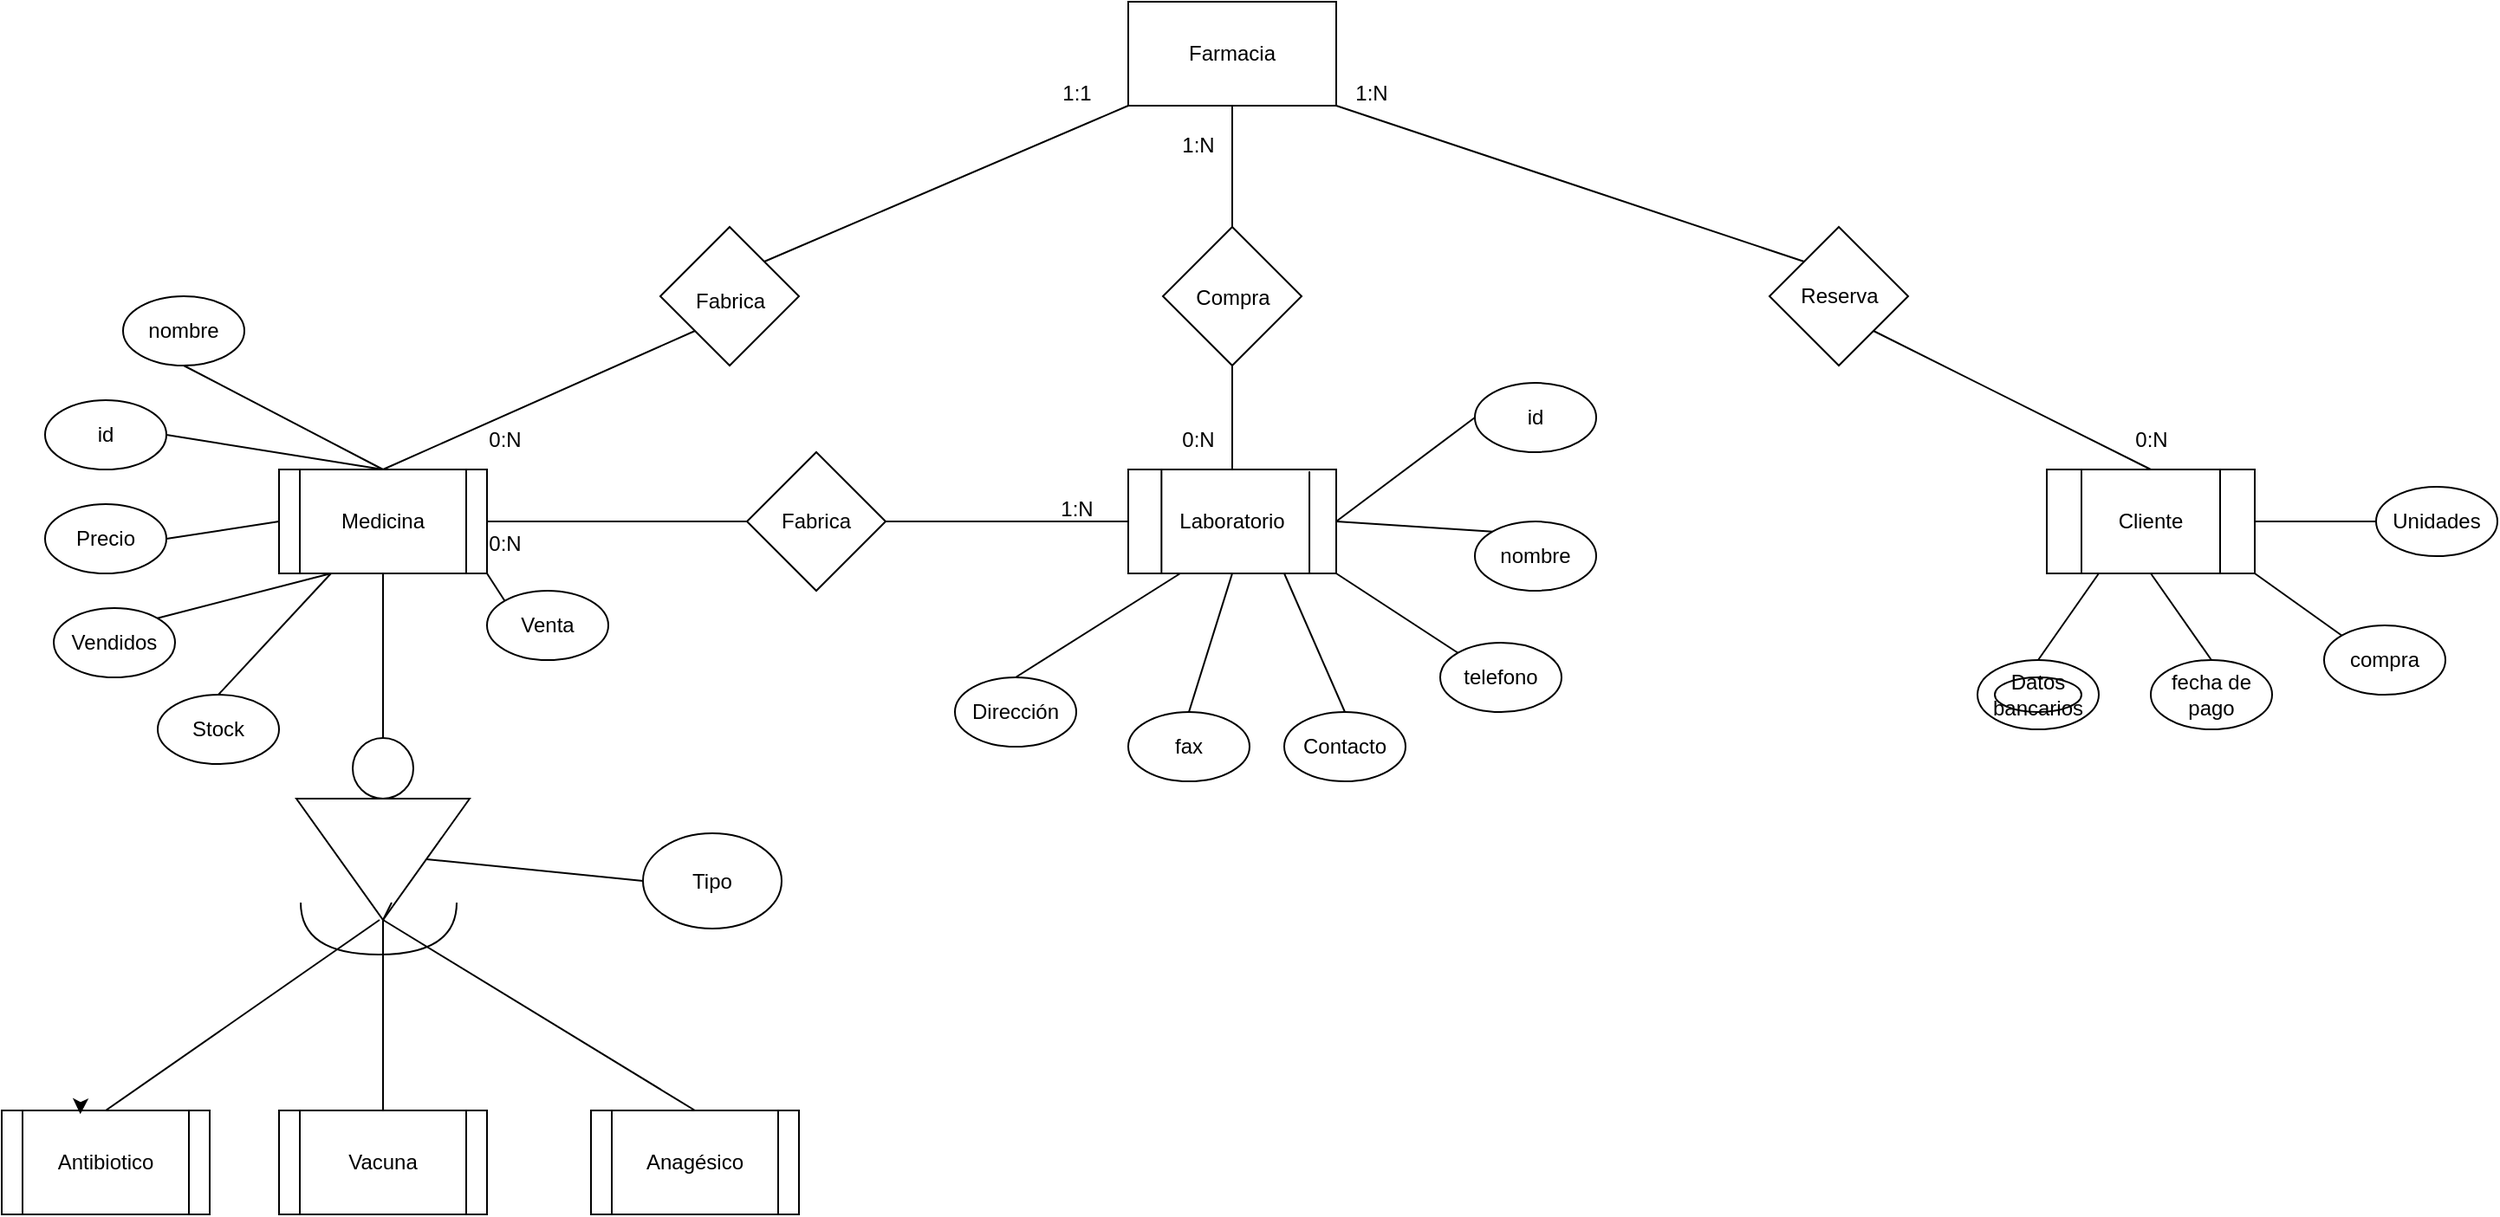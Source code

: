 <mxfile version="28.2.3">
  <diagram name="Página-1" id="Hms4KzzHoYOa84nBv6Qb">
    <mxGraphModel dx="2132" dy="842" grid="1" gridSize="10" guides="1" tooltips="1" connect="1" arrows="1" fold="1" page="1" pageScale="1" pageWidth="827" pageHeight="1169" math="0" shadow="0">
      <root>
        <mxCell id="0" />
        <mxCell id="1" parent="0" />
        <mxCell id="bT5ccE-IVqNjcDC3qMeR-1" value="Farmacia" style="rounded=0;whiteSpace=wrap;html=1;" vertex="1" parent="1">
          <mxGeometry x="770" y="120" width="120" height="60" as="geometry" />
        </mxCell>
        <mxCell id="bT5ccE-IVqNjcDC3qMeR-3" value="Laboratorio" style="rounded=0;whiteSpace=wrap;html=1;" vertex="1" parent="1">
          <mxGeometry x="770" y="390" width="120" height="60" as="geometry" />
        </mxCell>
        <mxCell id="bT5ccE-IVqNjcDC3qMeR-4" value="Cliente" style="rounded=0;whiteSpace=wrap;html=1;" vertex="1" parent="1">
          <mxGeometry x="1300" y="390" width="120" height="60" as="geometry" />
        </mxCell>
        <mxCell id="bT5ccE-IVqNjcDC3qMeR-5" value="Medicina" style="shape=process;whiteSpace=wrap;html=1;backgroundOutline=1;" vertex="1" parent="1">
          <mxGeometry x="280" y="390" width="120" height="60" as="geometry" />
        </mxCell>
        <mxCell id="bT5ccE-IVqNjcDC3qMeR-6" value="" style="rhombus;whiteSpace=wrap;html=1;" vertex="1" parent="1">
          <mxGeometry x="500" y="250" width="80" height="80" as="geometry" />
        </mxCell>
        <mxCell id="bT5ccE-IVqNjcDC3qMeR-7" value="" style="rhombus;whiteSpace=wrap;html=1;" vertex="1" parent="1">
          <mxGeometry x="790" y="250" width="80" height="80" as="geometry" />
        </mxCell>
        <mxCell id="bT5ccE-IVqNjcDC3qMeR-8" value="" style="rhombus;whiteSpace=wrap;html=1;" vertex="1" parent="1">
          <mxGeometry x="1140" y="250" width="80" height="80" as="geometry" />
        </mxCell>
        <mxCell id="bT5ccE-IVqNjcDC3qMeR-10" value="" style="verticalLabelPosition=bottom;verticalAlign=top;html=1;shape=mxgraph.basic.acute_triangle;dx=0.5;rotation=-180;" vertex="1" parent="1">
          <mxGeometry x="290" y="580" width="100" height="70" as="geometry" />
        </mxCell>
        <mxCell id="bT5ccE-IVqNjcDC3qMeR-11" value="" style="ellipse;whiteSpace=wrap;html=1;aspect=fixed;" vertex="1" parent="1">
          <mxGeometry x="322.5" y="545" width="35" height="35" as="geometry" />
        </mxCell>
        <mxCell id="bT5ccE-IVqNjcDC3qMeR-12" value="Tipo" style="ellipse;whiteSpace=wrap;html=1;" vertex="1" parent="1">
          <mxGeometry x="490" y="600" width="80" height="55" as="geometry" />
        </mxCell>
        <mxCell id="bT5ccE-IVqNjcDC3qMeR-13" value="" style="endArrow=none;html=1;rounded=0;exitX=0;exitY=0;exitDx=25;exitDy=35;exitPerimeter=0;entryX=0;entryY=0.5;entryDx=0;entryDy=0;" edge="1" parent="1" source="bT5ccE-IVqNjcDC3qMeR-10" target="bT5ccE-IVqNjcDC3qMeR-12">
          <mxGeometry width="50" height="50" relative="1" as="geometry">
            <mxPoint x="830" y="750" as="sourcePoint" />
            <mxPoint x="880" y="700" as="targetPoint" />
          </mxGeometry>
        </mxCell>
        <mxCell id="bT5ccE-IVqNjcDC3qMeR-14" value="" style="endArrow=none;html=1;rounded=0;entryX=0;entryY=0;entryDx=50;entryDy=0;entryPerimeter=0;" edge="1" parent="1" source="bT5ccE-IVqNjcDC3qMeR-65" target="bT5ccE-IVqNjcDC3qMeR-10">
          <mxGeometry width="50" height="50" relative="1" as="geometry">
            <mxPoint x="180" y="760" as="sourcePoint" />
            <mxPoint x="880" y="700" as="targetPoint" />
          </mxGeometry>
        </mxCell>
        <mxCell id="bT5ccE-IVqNjcDC3qMeR-15" value="" style="endArrow=none;html=1;rounded=0;entryX=0;entryY=0;entryDx=50;entryDy=0;entryPerimeter=0;" edge="1" parent="1" target="bT5ccE-IVqNjcDC3qMeR-10">
          <mxGeometry width="50" height="50" relative="1" as="geometry">
            <mxPoint x="340" y="760" as="sourcePoint" />
            <mxPoint x="880" y="700" as="targetPoint" />
          </mxGeometry>
        </mxCell>
        <mxCell id="bT5ccE-IVqNjcDC3qMeR-16" value="" style="endArrow=none;html=1;rounded=0;exitX=0;exitY=0;exitDx=50;exitDy=0;exitPerimeter=0;" edge="1" parent="1" source="bT5ccE-IVqNjcDC3qMeR-10">
          <mxGeometry width="50" height="50" relative="1" as="geometry">
            <mxPoint x="380" y="670" as="sourcePoint" />
            <mxPoint x="520" y="760" as="targetPoint" />
          </mxGeometry>
        </mxCell>
        <mxCell id="bT5ccE-IVqNjcDC3qMeR-17" value="" style="endArrow=none;html=1;rounded=0;entryX=0.5;entryY=1;entryDx=0;entryDy=0;exitX=0.5;exitY=0;exitDx=0;exitDy=0;" edge="1" parent="1" source="bT5ccE-IVqNjcDC3qMeR-11" target="bT5ccE-IVqNjcDC3qMeR-5">
          <mxGeometry width="50" height="50" relative="1" as="geometry">
            <mxPoint x="830" y="750" as="sourcePoint" />
            <mxPoint x="880" y="700" as="targetPoint" />
          </mxGeometry>
        </mxCell>
        <mxCell id="bT5ccE-IVqNjcDC3qMeR-18" value="Antibiotico" style="shape=process;whiteSpace=wrap;html=1;backgroundOutline=1;" vertex="1" parent="1">
          <mxGeometry x="120" y="760" width="120" height="60" as="geometry" />
        </mxCell>
        <mxCell id="bT5ccE-IVqNjcDC3qMeR-19" value="Vacuna" style="shape=process;whiteSpace=wrap;html=1;backgroundOutline=1;" vertex="1" parent="1">
          <mxGeometry x="280" y="760" width="120" height="60" as="geometry" />
        </mxCell>
        <mxCell id="bT5ccE-IVqNjcDC3qMeR-20" value="Anagésico" style="shape=process;whiteSpace=wrap;html=1;backgroundOutline=1;" vertex="1" parent="1">
          <mxGeometry x="460" y="760" width="120" height="60" as="geometry" />
        </mxCell>
        <mxCell id="bT5ccE-IVqNjcDC3qMeR-21" style="edgeStyle=orthogonalEdgeStyle;rounded=0;orthogonalLoop=1;jettySize=auto;html=1;exitX=0.5;exitY=0;exitDx=0;exitDy=0;entryX=0.378;entryY=0.035;entryDx=0;entryDy=0;entryPerimeter=0;" edge="1" parent="1" source="bT5ccE-IVqNjcDC3qMeR-18" target="bT5ccE-IVqNjcDC3qMeR-18">
          <mxGeometry relative="1" as="geometry" />
        </mxCell>
        <mxCell id="bT5ccE-IVqNjcDC3qMeR-22" value="" style="endArrow=none;html=1;rounded=0;entryX=0;entryY=1;entryDx=0;entryDy=0;exitX=1;exitY=0;exitDx=0;exitDy=0;" edge="1" parent="1" source="bT5ccE-IVqNjcDC3qMeR-6" target="bT5ccE-IVqNjcDC3qMeR-1">
          <mxGeometry width="50" height="50" relative="1" as="geometry">
            <mxPoint x="700" y="380" as="sourcePoint" />
            <mxPoint x="750" y="330" as="targetPoint" />
          </mxGeometry>
        </mxCell>
        <mxCell id="bT5ccE-IVqNjcDC3qMeR-23" value="" style="endArrow=none;html=1;rounded=0;entryX=0.5;entryY=1;entryDx=0;entryDy=0;exitX=0.5;exitY=0;exitDx=0;exitDy=0;" edge="1" parent="1" source="bT5ccE-IVqNjcDC3qMeR-7" target="bT5ccE-IVqNjcDC3qMeR-1">
          <mxGeometry width="50" height="50" relative="1" as="geometry">
            <mxPoint x="700" y="380" as="sourcePoint" />
            <mxPoint x="750" y="330" as="targetPoint" />
          </mxGeometry>
        </mxCell>
        <mxCell id="bT5ccE-IVqNjcDC3qMeR-24" value="" style="endArrow=none;html=1;rounded=0;entryX=1;entryY=1;entryDx=0;entryDy=0;exitX=0;exitY=0;exitDx=0;exitDy=0;" edge="1" parent="1" source="bT5ccE-IVqNjcDC3qMeR-8" target="bT5ccE-IVqNjcDC3qMeR-1">
          <mxGeometry width="50" height="50" relative="1" as="geometry">
            <mxPoint x="700" y="380" as="sourcePoint" />
            <mxPoint x="750" y="330" as="targetPoint" />
          </mxGeometry>
        </mxCell>
        <mxCell id="bT5ccE-IVqNjcDC3qMeR-25" value="" style="endArrow=none;html=1;rounded=0;entryX=0.5;entryY=1;entryDx=0;entryDy=0;exitX=0.5;exitY=0;exitDx=0;exitDy=0;" edge="1" parent="1" source="bT5ccE-IVqNjcDC3qMeR-3" target="bT5ccE-IVqNjcDC3qMeR-7">
          <mxGeometry width="50" height="50" relative="1" as="geometry">
            <mxPoint x="700" y="380" as="sourcePoint" />
            <mxPoint x="750" y="330" as="targetPoint" />
          </mxGeometry>
        </mxCell>
        <mxCell id="bT5ccE-IVqNjcDC3qMeR-26" value="" style="endArrow=none;html=1;rounded=0;entryX=0;entryY=1;entryDx=0;entryDy=0;exitX=0.5;exitY=0;exitDx=0;exitDy=0;" edge="1" parent="1" source="bT5ccE-IVqNjcDC3qMeR-5" target="bT5ccE-IVqNjcDC3qMeR-6">
          <mxGeometry width="50" height="50" relative="1" as="geometry">
            <mxPoint x="450" y="380" as="sourcePoint" />
            <mxPoint x="500" y="330" as="targetPoint" />
          </mxGeometry>
        </mxCell>
        <mxCell id="bT5ccE-IVqNjcDC3qMeR-27" value="" style="endArrow=none;html=1;rounded=0;entryX=1;entryY=1;entryDx=0;entryDy=0;exitX=0.5;exitY=0;exitDx=0;exitDy=0;" edge="1" parent="1" source="bT5ccE-IVqNjcDC3qMeR-4" target="bT5ccE-IVqNjcDC3qMeR-8">
          <mxGeometry width="50" height="50" relative="1" as="geometry">
            <mxPoint x="1110" y="440" as="sourcePoint" />
            <mxPoint x="1160" y="390" as="targetPoint" />
          </mxGeometry>
        </mxCell>
        <mxCell id="bT5ccE-IVqNjcDC3qMeR-28" value="id" style="ellipse;whiteSpace=wrap;html=1;" vertex="1" parent="1">
          <mxGeometry x="145" y="350" width="70" height="40" as="geometry" />
        </mxCell>
        <mxCell id="bT5ccE-IVqNjcDC3qMeR-38" value="Precio" style="ellipse;whiteSpace=wrap;html=1;" vertex="1" parent="1">
          <mxGeometry x="145" y="410" width="70" height="40" as="geometry" />
        </mxCell>
        <mxCell id="bT5ccE-IVqNjcDC3qMeR-40" value="Stock" style="ellipse;whiteSpace=wrap;html=1;" vertex="1" parent="1">
          <mxGeometry x="210" y="520" width="70" height="40" as="geometry" />
        </mxCell>
        <mxCell id="bT5ccE-IVqNjcDC3qMeR-41" value="Vendidos" style="ellipse;whiteSpace=wrap;html=1;" vertex="1" parent="1">
          <mxGeometry x="150" y="470" width="70" height="40" as="geometry" />
        </mxCell>
        <mxCell id="bT5ccE-IVqNjcDC3qMeR-43" value="nombre" style="ellipse;whiteSpace=wrap;html=1;" vertex="1" parent="1">
          <mxGeometry x="190" y="290" width="70" height="40" as="geometry" />
        </mxCell>
        <mxCell id="bT5ccE-IVqNjcDC3qMeR-46" value="Venta" style="ellipse;whiteSpace=wrap;html=1;" vertex="1" parent="1">
          <mxGeometry x="400" y="460" width="70" height="40" as="geometry" />
        </mxCell>
        <mxCell id="bT5ccE-IVqNjcDC3qMeR-50" value="Unidades" style="ellipse;whiteSpace=wrap;html=1;" vertex="1" parent="1">
          <mxGeometry x="1490" y="400" width="70" height="40" as="geometry" />
        </mxCell>
        <mxCell id="bT5ccE-IVqNjcDC3qMeR-51" value="" style="ellipse;whiteSpace=wrap;html=1;" vertex="1" parent="1">
          <mxGeometry x="1260" y="500" width="70" height="40" as="geometry" />
        </mxCell>
        <mxCell id="bT5ccE-IVqNjcDC3qMeR-52" value="fecha de pago" style="ellipse;whiteSpace=wrap;html=1;" vertex="1" parent="1">
          <mxGeometry x="1360" y="500" width="70" height="40" as="geometry" />
        </mxCell>
        <mxCell id="bT5ccE-IVqNjcDC3qMeR-53" value="compra" style="ellipse;whiteSpace=wrap;html=1;" vertex="1" parent="1">
          <mxGeometry x="1460" y="480" width="70" height="40" as="geometry" />
        </mxCell>
        <mxCell id="bT5ccE-IVqNjcDC3qMeR-55" value="Contacto" style="ellipse;whiteSpace=wrap;html=1;" vertex="1" parent="1">
          <mxGeometry x="860" y="530" width="70" height="40" as="geometry" />
        </mxCell>
        <mxCell id="bT5ccE-IVqNjcDC3qMeR-56" value="telefono" style="ellipse;whiteSpace=wrap;html=1;" vertex="1" parent="1">
          <mxGeometry x="950" y="490" width="70" height="40" as="geometry" />
        </mxCell>
        <mxCell id="bT5ccE-IVqNjcDC3qMeR-57" value="nombre" style="ellipse;whiteSpace=wrap;html=1;" vertex="1" parent="1">
          <mxGeometry x="970" y="420" width="70" height="40" as="geometry" />
        </mxCell>
        <mxCell id="bT5ccE-IVqNjcDC3qMeR-58" value="Dirección" style="ellipse;whiteSpace=wrap;html=1;" vertex="1" parent="1">
          <mxGeometry x="670" y="510" width="70" height="40" as="geometry" />
        </mxCell>
        <mxCell id="bT5ccE-IVqNjcDC3qMeR-59" value="fax" style="ellipse;whiteSpace=wrap;html=1;" vertex="1" parent="1">
          <mxGeometry x="770" y="530" width="70" height="40" as="geometry" />
        </mxCell>
        <mxCell id="bT5ccE-IVqNjcDC3qMeR-60" value="id" style="ellipse;whiteSpace=wrap;html=1;" vertex="1" parent="1">
          <mxGeometry x="970" y="340" width="70" height="40" as="geometry" />
        </mxCell>
        <mxCell id="bT5ccE-IVqNjcDC3qMeR-66" value="" style="endArrow=none;html=1;rounded=0;" edge="1" parent="1">
          <mxGeometry width="50" height="50" relative="1" as="geometry">
            <mxPoint x="180" y="760" as="sourcePoint" />
            <mxPoint x="338" y="650" as="targetPoint" />
          </mxGeometry>
        </mxCell>
        <mxCell id="bT5ccE-IVqNjcDC3qMeR-65" value="" style="shape=requiredInterface;html=1;verticalLabelPosition=bottom;sketch=0;rotation=90;" vertex="1" parent="1">
          <mxGeometry x="322.5" y="610" width="30" height="90" as="geometry" />
        </mxCell>
        <mxCell id="bT5ccE-IVqNjcDC3qMeR-67" value="Fabrica" style="text;html=1;align=center;verticalAlign=middle;resizable=0;points=[];autosize=1;strokeColor=none;fillColor=none;" vertex="1" parent="1">
          <mxGeometry x="510" y="278" width="60" height="30" as="geometry" />
        </mxCell>
        <mxCell id="bT5ccE-IVqNjcDC3qMeR-69" value="Compra&lt;div&gt;&lt;br&gt;&lt;/div&gt;" style="text;html=1;align=center;verticalAlign=middle;resizable=0;points=[];autosize=1;strokeColor=none;fillColor=none;" vertex="1" parent="1">
          <mxGeometry x="795" y="278" width="70" height="40" as="geometry" />
        </mxCell>
        <mxCell id="bT5ccE-IVqNjcDC3qMeR-71" value="Reserva" style="text;html=1;align=center;verticalAlign=middle;resizable=0;points=[];autosize=1;strokeColor=none;fillColor=none;" vertex="1" parent="1">
          <mxGeometry x="1145" y="275" width="70" height="30" as="geometry" />
        </mxCell>
        <mxCell id="bT5ccE-IVqNjcDC3qMeR-75" value="" style="endArrow=none;html=1;rounded=0;exitX=0.5;exitY=0;exitDx=0;exitDy=0;entryX=0.5;entryY=1;entryDx=0;entryDy=0;" edge="1" parent="1" source="bT5ccE-IVqNjcDC3qMeR-5" target="bT5ccE-IVqNjcDC3qMeR-43">
          <mxGeometry width="50" height="50" relative="1" as="geometry">
            <mxPoint x="560" y="440" as="sourcePoint" />
            <mxPoint x="610" y="390" as="targetPoint" />
          </mxGeometry>
        </mxCell>
        <mxCell id="bT5ccE-IVqNjcDC3qMeR-76" value="" style="endArrow=none;html=1;rounded=0;entryX=0.5;entryY=0;entryDx=0;entryDy=0;exitX=1;exitY=0.5;exitDx=0;exitDy=0;" edge="1" parent="1" source="bT5ccE-IVqNjcDC3qMeR-28" target="bT5ccE-IVqNjcDC3qMeR-5">
          <mxGeometry width="50" height="50" relative="1" as="geometry">
            <mxPoint x="230" y="420" as="sourcePoint" />
            <mxPoint x="280" y="370" as="targetPoint" />
          </mxGeometry>
        </mxCell>
        <mxCell id="bT5ccE-IVqNjcDC3qMeR-77" value="" style="endArrow=none;html=1;rounded=0;entryX=0;entryY=0.5;entryDx=0;entryDy=0;exitX=1;exitY=0.5;exitDx=0;exitDy=0;" edge="1" parent="1" source="bT5ccE-IVqNjcDC3qMeR-38" target="bT5ccE-IVqNjcDC3qMeR-5">
          <mxGeometry width="50" height="50" relative="1" as="geometry">
            <mxPoint x="230" y="470" as="sourcePoint" />
            <mxPoint x="250" y="410" as="targetPoint" />
          </mxGeometry>
        </mxCell>
        <mxCell id="bT5ccE-IVqNjcDC3qMeR-78" value="" style="endArrow=none;html=1;rounded=0;exitX=1;exitY=0;exitDx=0;exitDy=0;entryX=0.25;entryY=1;entryDx=0;entryDy=0;" edge="1" parent="1" source="bT5ccE-IVqNjcDC3qMeR-41" target="bT5ccE-IVqNjcDC3qMeR-5">
          <mxGeometry width="50" height="50" relative="1" as="geometry">
            <mxPoint x="250" y="510" as="sourcePoint" />
            <mxPoint x="300" y="460" as="targetPoint" />
          </mxGeometry>
        </mxCell>
        <mxCell id="bT5ccE-IVqNjcDC3qMeR-79" value="" style="endArrow=none;html=1;rounded=0;exitX=0.5;exitY=0;exitDx=0;exitDy=0;entryX=0.25;entryY=1;entryDx=0;entryDy=0;" edge="1" parent="1" source="bT5ccE-IVqNjcDC3qMeR-40" target="bT5ccE-IVqNjcDC3qMeR-5">
          <mxGeometry width="50" height="50" relative="1" as="geometry">
            <mxPoint x="560" y="440" as="sourcePoint" />
            <mxPoint x="610" y="390" as="targetPoint" />
          </mxGeometry>
        </mxCell>
        <mxCell id="bT5ccE-IVqNjcDC3qMeR-80" value="" style="endArrow=none;html=1;rounded=0;exitX=1;exitY=1;exitDx=0;exitDy=0;entryX=0;entryY=0;entryDx=0;entryDy=0;" edge="1" parent="1" source="bT5ccE-IVqNjcDC3qMeR-5" target="bT5ccE-IVqNjcDC3qMeR-46">
          <mxGeometry width="50" height="50" relative="1" as="geometry">
            <mxPoint x="560" y="440" as="sourcePoint" />
            <mxPoint x="610" y="390" as="targetPoint" />
          </mxGeometry>
        </mxCell>
        <mxCell id="bT5ccE-IVqNjcDC3qMeR-83" value="" style="endArrow=none;html=1;rounded=0;entryX=0.25;entryY=1;entryDx=0;entryDy=0;exitX=0.5;exitY=0;exitDx=0;exitDy=0;" edge="1" parent="1" source="bT5ccE-IVqNjcDC3qMeR-58" target="bT5ccE-IVqNjcDC3qMeR-3">
          <mxGeometry width="50" height="50" relative="1" as="geometry">
            <mxPoint x="720" y="510" as="sourcePoint" />
            <mxPoint x="770" y="460" as="targetPoint" />
          </mxGeometry>
        </mxCell>
        <mxCell id="bT5ccE-IVqNjcDC3qMeR-84" value="" style="endArrow=none;html=1;rounded=0;entryX=0.5;entryY=1;entryDx=0;entryDy=0;exitX=0.5;exitY=0;exitDx=0;exitDy=0;" edge="1" parent="1" source="bT5ccE-IVqNjcDC3qMeR-59" target="bT5ccE-IVqNjcDC3qMeR-3">
          <mxGeometry width="50" height="50" relative="1" as="geometry">
            <mxPoint x="800" y="530" as="sourcePoint" />
            <mxPoint x="850" y="480" as="targetPoint" />
          </mxGeometry>
        </mxCell>
        <mxCell id="bT5ccE-IVqNjcDC3qMeR-85" value="" style="endArrow=none;html=1;rounded=0;entryX=0.75;entryY=1;entryDx=0;entryDy=0;exitX=0.5;exitY=0;exitDx=0;exitDy=0;" edge="1" parent="1" source="bT5ccE-IVqNjcDC3qMeR-55" target="bT5ccE-IVqNjcDC3qMeR-3">
          <mxGeometry width="50" height="50" relative="1" as="geometry">
            <mxPoint x="880" y="530" as="sourcePoint" />
            <mxPoint x="930" y="480" as="targetPoint" />
          </mxGeometry>
        </mxCell>
        <mxCell id="bT5ccE-IVqNjcDC3qMeR-86" value="" style="endArrow=none;html=1;rounded=0;entryX=0;entryY=0;entryDx=0;entryDy=0;exitX=1;exitY=1;exitDx=0;exitDy=0;" edge="1" parent="1" source="bT5ccE-IVqNjcDC3qMeR-3" target="bT5ccE-IVqNjcDC3qMeR-56">
          <mxGeometry width="50" height="50" relative="1" as="geometry">
            <mxPoint x="920" y="500" as="sourcePoint" />
            <mxPoint x="970" y="450" as="targetPoint" />
          </mxGeometry>
        </mxCell>
        <mxCell id="bT5ccE-IVqNjcDC3qMeR-87" value="" style="endArrow=none;html=1;rounded=0;entryX=0;entryY=0;entryDx=0;entryDy=0;exitX=1;exitY=0.5;exitDx=0;exitDy=0;" edge="1" parent="1" source="bT5ccE-IVqNjcDC3qMeR-3" target="bT5ccE-IVqNjcDC3qMeR-57">
          <mxGeometry width="50" height="50" relative="1" as="geometry">
            <mxPoint x="940" y="450" as="sourcePoint" />
            <mxPoint x="990" y="400" as="targetPoint" />
          </mxGeometry>
        </mxCell>
        <mxCell id="bT5ccE-IVqNjcDC3qMeR-88" value="" style="endArrow=none;html=1;rounded=0;entryX=0;entryY=0.5;entryDx=0;entryDy=0;exitX=1;exitY=0.5;exitDx=0;exitDy=0;" edge="1" parent="1" source="bT5ccE-IVqNjcDC3qMeR-3" target="bT5ccE-IVqNjcDC3qMeR-60">
          <mxGeometry width="50" height="50" relative="1" as="geometry">
            <mxPoint x="950" y="360" as="sourcePoint" />
            <mxPoint x="1000" y="310" as="targetPoint" />
          </mxGeometry>
        </mxCell>
        <mxCell id="bT5ccE-IVqNjcDC3qMeR-91" value="" style="endArrow=none;html=1;rounded=0;entryX=0.25;entryY=1;entryDx=0;entryDy=0;exitX=0.5;exitY=0;exitDx=0;exitDy=0;" edge="1" parent="1" source="bT5ccE-IVqNjcDC3qMeR-51" target="bT5ccE-IVqNjcDC3qMeR-4">
          <mxGeometry width="50" height="50" relative="1" as="geometry">
            <mxPoint x="1220" y="505" as="sourcePoint" />
            <mxPoint x="1270" y="455" as="targetPoint" />
          </mxGeometry>
        </mxCell>
        <mxCell id="bT5ccE-IVqNjcDC3qMeR-92" value="" style="endArrow=none;html=1;rounded=0;entryX=0.5;entryY=1;entryDx=0;entryDy=0;exitX=0.5;exitY=0;exitDx=0;exitDy=0;" edge="1" parent="1" source="bT5ccE-IVqNjcDC3qMeR-52" target="bT5ccE-IVqNjcDC3qMeR-4">
          <mxGeometry width="50" height="50" relative="1" as="geometry">
            <mxPoint x="1370" y="500" as="sourcePoint" />
            <mxPoint x="1420" y="450" as="targetPoint" />
          </mxGeometry>
        </mxCell>
        <mxCell id="bT5ccE-IVqNjcDC3qMeR-93" value="" style="endArrow=none;html=1;rounded=0;entryX=1;entryY=1;entryDx=0;entryDy=0;exitX=0;exitY=0;exitDx=0;exitDy=0;" edge="1" parent="1" source="bT5ccE-IVqNjcDC3qMeR-53" target="bT5ccE-IVqNjcDC3qMeR-4">
          <mxGeometry width="50" height="50" relative="1" as="geometry">
            <mxPoint x="1420" y="490" as="sourcePoint" />
            <mxPoint x="1470" y="440" as="targetPoint" />
          </mxGeometry>
        </mxCell>
        <mxCell id="bT5ccE-IVqNjcDC3qMeR-94" value="" style="endArrow=none;html=1;rounded=0;entryX=0;entryY=0.5;entryDx=0;entryDy=0;exitX=1;exitY=0.5;exitDx=0;exitDy=0;" edge="1" parent="1" source="bT5ccE-IVqNjcDC3qMeR-4" target="bT5ccE-IVqNjcDC3qMeR-50">
          <mxGeometry width="50" height="50" relative="1" as="geometry">
            <mxPoint x="1430" y="440" as="sourcePoint" />
            <mxPoint x="1480" y="390" as="targetPoint" />
          </mxGeometry>
        </mxCell>
        <mxCell id="bT5ccE-IVqNjcDC3qMeR-97" value="1:1&lt;div&gt;&lt;br&gt;&lt;/div&gt;" style="text;html=1;align=center;verticalAlign=middle;resizable=0;points=[];autosize=1;strokeColor=none;fillColor=none;" vertex="1" parent="1">
          <mxGeometry x="720" y="160" width="40" height="40" as="geometry" />
        </mxCell>
        <mxCell id="bT5ccE-IVqNjcDC3qMeR-98" value="0:N" style="text;html=1;align=center;verticalAlign=middle;resizable=0;points=[];autosize=1;strokeColor=none;fillColor=none;" vertex="1" parent="1">
          <mxGeometry x="390" y="358" width="40" height="30" as="geometry" />
        </mxCell>
        <mxCell id="bT5ccE-IVqNjcDC3qMeR-99" value="0:N" style="text;html=1;align=center;verticalAlign=middle;resizable=0;points=[];autosize=1;strokeColor=none;fillColor=none;" vertex="1" parent="1">
          <mxGeometry x="790" y="358" width="40" height="30" as="geometry" />
        </mxCell>
        <mxCell id="bT5ccE-IVqNjcDC3qMeR-100" value="1:N" style="text;html=1;align=center;verticalAlign=middle;resizable=0;points=[];autosize=1;strokeColor=none;fillColor=none;" vertex="1" parent="1">
          <mxGeometry x="790" y="188" width="40" height="30" as="geometry" />
        </mxCell>
        <mxCell id="bT5ccE-IVqNjcDC3qMeR-101" value="1:N" style="text;html=1;align=center;verticalAlign=middle;resizable=0;points=[];autosize=1;strokeColor=none;fillColor=none;" vertex="1" parent="1">
          <mxGeometry x="890" y="158" width="40" height="30" as="geometry" />
        </mxCell>
        <mxCell id="bT5ccE-IVqNjcDC3qMeR-102" value="0:N" style="text;html=1;align=center;verticalAlign=middle;resizable=0;points=[];autosize=1;strokeColor=none;fillColor=none;" vertex="1" parent="1">
          <mxGeometry x="1340" y="358" width="40" height="30" as="geometry" />
        </mxCell>
        <mxCell id="bT5ccE-IVqNjcDC3qMeR-103" value="Fabrica" style="rhombus;whiteSpace=wrap;html=1;" vertex="1" parent="1">
          <mxGeometry x="550" y="380" width="80" height="80" as="geometry" />
        </mxCell>
        <mxCell id="bT5ccE-IVqNjcDC3qMeR-104" value="" style="endArrow=none;html=1;rounded=0;exitX=1;exitY=0.5;exitDx=0;exitDy=0;entryX=0;entryY=0.5;entryDx=0;entryDy=0;" edge="1" parent="1" source="bT5ccE-IVqNjcDC3qMeR-5" target="bT5ccE-IVqNjcDC3qMeR-103">
          <mxGeometry width="50" height="50" relative="1" as="geometry">
            <mxPoint x="420" y="430" as="sourcePoint" />
            <mxPoint x="470" y="380" as="targetPoint" />
          </mxGeometry>
        </mxCell>
        <mxCell id="bT5ccE-IVqNjcDC3qMeR-105" value="" style="endArrow=none;html=1;rounded=0;exitX=1;exitY=0.5;exitDx=0;exitDy=0;entryX=0;entryY=0.5;entryDx=0;entryDy=0;" edge="1" parent="1" source="bT5ccE-IVqNjcDC3qMeR-103" target="bT5ccE-IVqNjcDC3qMeR-3">
          <mxGeometry width="50" height="50" relative="1" as="geometry">
            <mxPoint x="660" y="410" as="sourcePoint" />
            <mxPoint x="710" y="360" as="targetPoint" />
          </mxGeometry>
        </mxCell>
        <mxCell id="bT5ccE-IVqNjcDC3qMeR-106" value="0:N" style="text;html=1;align=center;verticalAlign=middle;resizable=0;points=[];autosize=1;strokeColor=none;fillColor=none;" vertex="1" parent="1">
          <mxGeometry x="390" y="418" width="40" height="30" as="geometry" />
        </mxCell>
        <mxCell id="bT5ccE-IVqNjcDC3qMeR-107" value="1:N" style="text;html=1;align=center;verticalAlign=middle;resizable=0;points=[];autosize=1;strokeColor=none;fillColor=none;" vertex="1" parent="1">
          <mxGeometry x="720" y="398" width="40" height="30" as="geometry" />
        </mxCell>
        <mxCell id="bT5ccE-IVqNjcDC3qMeR-108" value="Datos bancarios" style="ellipse;whiteSpace=wrap;html=1;" vertex="1" parent="1">
          <mxGeometry x="1270" y="510" width="50" height="20" as="geometry" />
        </mxCell>
        <mxCell id="bT5ccE-IVqNjcDC3qMeR-109" value="" style="endArrow=none;html=1;rounded=0;entryX=0.871;entryY=0.018;entryDx=0;entryDy=0;exitX=0.871;exitY=0.995;exitDx=0;exitDy=0;exitPerimeter=0;entryPerimeter=0;" edge="1" parent="1" source="bT5ccE-IVqNjcDC3qMeR-3" target="bT5ccE-IVqNjcDC3qMeR-3">
          <mxGeometry width="50" height="50" relative="1" as="geometry">
            <mxPoint x="840" y="480" as="sourcePoint" />
            <mxPoint x="930" y="630" as="targetPoint" />
          </mxGeometry>
        </mxCell>
        <mxCell id="bT5ccE-IVqNjcDC3qMeR-110" value="" style="endArrow=none;html=1;rounded=0;entryX=0.75;entryY=0;entryDx=0;entryDy=0;exitX=0.75;exitY=1;exitDx=0;exitDy=0;" edge="1" parent="1">
          <mxGeometry width="50" height="50" relative="1" as="geometry">
            <mxPoint x="789.17" y="450" as="sourcePoint" />
            <mxPoint x="789.17" y="390" as="targetPoint" />
          </mxGeometry>
        </mxCell>
        <mxCell id="bT5ccE-IVqNjcDC3qMeR-111" value="" style="endArrow=none;html=1;rounded=0;entryX=0.75;entryY=0;entryDx=0;entryDy=0;exitX=0.75;exitY=1;exitDx=0;exitDy=0;" edge="1" parent="1">
          <mxGeometry width="50" height="50" relative="1" as="geometry">
            <mxPoint x="1400" y="450" as="sourcePoint" />
            <mxPoint x="1400" y="390" as="targetPoint" />
          </mxGeometry>
        </mxCell>
        <mxCell id="bT5ccE-IVqNjcDC3qMeR-112" value="" style="endArrow=none;html=1;rounded=0;entryX=0.75;entryY=0;entryDx=0;entryDy=0;exitX=0.75;exitY=1;exitDx=0;exitDy=0;" edge="1" parent="1">
          <mxGeometry width="50" height="50" relative="1" as="geometry">
            <mxPoint x="1320" y="450" as="sourcePoint" />
            <mxPoint x="1320" y="390" as="targetPoint" />
          </mxGeometry>
        </mxCell>
      </root>
    </mxGraphModel>
  </diagram>
</mxfile>
